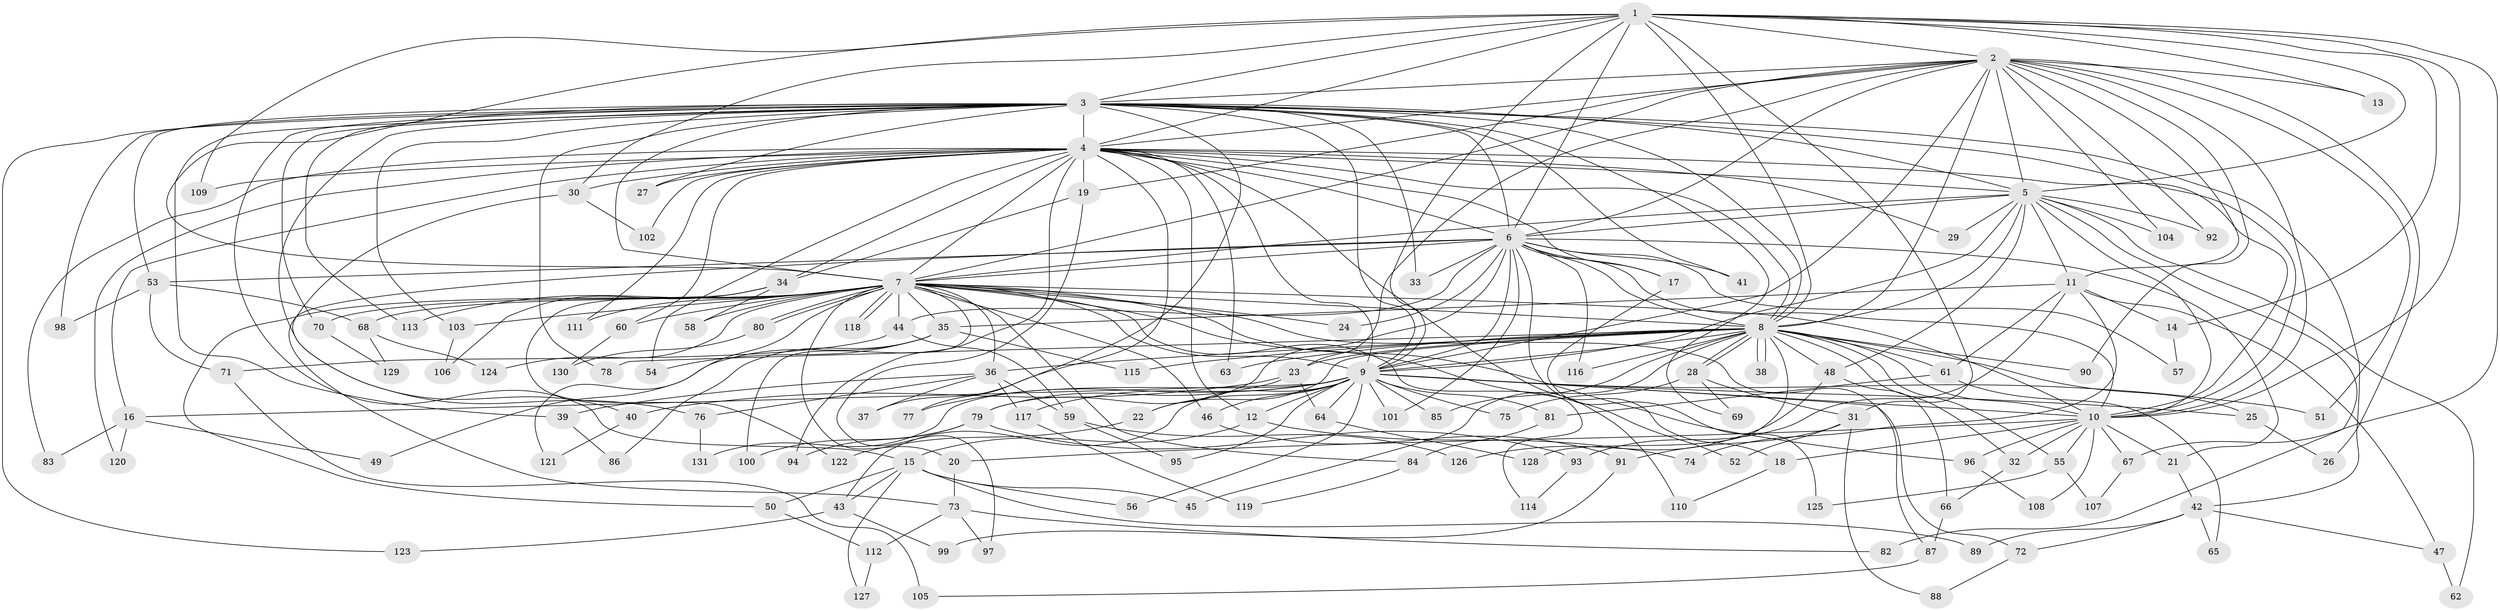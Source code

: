 // Generated by graph-tools (version 1.1) at 2025/01/03/09/25 03:01:13]
// undirected, 131 vertices, 287 edges
graph export_dot {
graph [start="1"]
  node [color=gray90,style=filled];
  1;
  2;
  3;
  4;
  5;
  6;
  7;
  8;
  9;
  10;
  11;
  12;
  13;
  14;
  15;
  16;
  17;
  18;
  19;
  20;
  21;
  22;
  23;
  24;
  25;
  26;
  27;
  28;
  29;
  30;
  31;
  32;
  33;
  34;
  35;
  36;
  37;
  38;
  39;
  40;
  41;
  42;
  43;
  44;
  45;
  46;
  47;
  48;
  49;
  50;
  51;
  52;
  53;
  54;
  55;
  56;
  57;
  58;
  59;
  60;
  61;
  62;
  63;
  64;
  65;
  66;
  67;
  68;
  69;
  70;
  71;
  72;
  73;
  74;
  75;
  76;
  77;
  78;
  79;
  80;
  81;
  82;
  83;
  84;
  85;
  86;
  87;
  88;
  89;
  90;
  91;
  92;
  93;
  94;
  95;
  96;
  97;
  98;
  99;
  100;
  101;
  102;
  103;
  104;
  105;
  106;
  107;
  108;
  109;
  110;
  111;
  112;
  113;
  114;
  115;
  116;
  117;
  118;
  119;
  120;
  121;
  122;
  123;
  124;
  125;
  126;
  127;
  128;
  129;
  130;
  131;
  1 -- 2;
  1 -- 3;
  1 -- 4;
  1 -- 5;
  1 -- 6;
  1 -- 7;
  1 -- 8;
  1 -- 9;
  1 -- 10;
  1 -- 13;
  1 -- 14;
  1 -- 30;
  1 -- 31;
  1 -- 67;
  1 -- 109;
  2 -- 3;
  2 -- 4;
  2 -- 5;
  2 -- 6;
  2 -- 7;
  2 -- 8;
  2 -- 9;
  2 -- 10;
  2 -- 11;
  2 -- 13;
  2 -- 19;
  2 -- 23;
  2 -- 26;
  2 -- 51;
  2 -- 90;
  2 -- 92;
  2 -- 104;
  3 -- 4;
  3 -- 5;
  3 -- 6;
  3 -- 7;
  3 -- 8;
  3 -- 9;
  3 -- 10;
  3 -- 15;
  3 -- 27;
  3 -- 33;
  3 -- 37;
  3 -- 39;
  3 -- 41;
  3 -- 42;
  3 -- 53;
  3 -- 69;
  3 -- 70;
  3 -- 76;
  3 -- 78;
  3 -- 98;
  3 -- 103;
  3 -- 113;
  3 -- 123;
  4 -- 5;
  4 -- 6;
  4 -- 7;
  4 -- 8;
  4 -- 9;
  4 -- 10;
  4 -- 12;
  4 -- 16;
  4 -- 17;
  4 -- 19;
  4 -- 27;
  4 -- 29;
  4 -- 30;
  4 -- 34;
  4 -- 54;
  4 -- 60;
  4 -- 63;
  4 -- 77;
  4 -- 83;
  4 -- 94;
  4 -- 102;
  4 -- 109;
  4 -- 110;
  4 -- 111;
  4 -- 120;
  5 -- 6;
  5 -- 7;
  5 -- 8;
  5 -- 9;
  5 -- 10;
  5 -- 11;
  5 -- 29;
  5 -- 48;
  5 -- 62;
  5 -- 82;
  5 -- 92;
  5 -- 104;
  6 -- 7;
  6 -- 8;
  6 -- 9;
  6 -- 10;
  6 -- 17;
  6 -- 18;
  6 -- 21;
  6 -- 24;
  6 -- 33;
  6 -- 41;
  6 -- 44;
  6 -- 53;
  6 -- 57;
  6 -- 73;
  6 -- 79;
  6 -- 101;
  6 -- 116;
  7 -- 8;
  7 -- 9;
  7 -- 10;
  7 -- 20;
  7 -- 24;
  7 -- 35;
  7 -- 36;
  7 -- 44;
  7 -- 46;
  7 -- 50;
  7 -- 52;
  7 -- 58;
  7 -- 60;
  7 -- 68;
  7 -- 70;
  7 -- 80;
  7 -- 80;
  7 -- 84;
  7 -- 87;
  7 -- 96;
  7 -- 100;
  7 -- 103;
  7 -- 111;
  7 -- 113;
  7 -- 114;
  7 -- 118;
  7 -- 118;
  7 -- 121;
  7 -- 124;
  8 -- 9;
  8 -- 10;
  8 -- 22;
  8 -- 23;
  8 -- 25;
  8 -- 28;
  8 -- 28;
  8 -- 32;
  8 -- 36;
  8 -- 38;
  8 -- 38;
  8 -- 45;
  8 -- 48;
  8 -- 55;
  8 -- 61;
  8 -- 63;
  8 -- 78;
  8 -- 85;
  8 -- 90;
  8 -- 115;
  8 -- 116;
  8 -- 128;
  9 -- 10;
  9 -- 12;
  9 -- 16;
  9 -- 22;
  9 -- 25;
  9 -- 43;
  9 -- 46;
  9 -- 51;
  9 -- 56;
  9 -- 64;
  9 -- 72;
  9 -- 75;
  9 -- 77;
  9 -- 81;
  9 -- 85;
  9 -- 95;
  9 -- 101;
  9 -- 117;
  9 -- 131;
  10 -- 18;
  10 -- 20;
  10 -- 21;
  10 -- 32;
  10 -- 55;
  10 -- 67;
  10 -- 96;
  10 -- 108;
  11 -- 14;
  11 -- 35;
  11 -- 47;
  11 -- 61;
  11 -- 74;
  11 -- 93;
  12 -- 15;
  12 -- 74;
  14 -- 57;
  15 -- 43;
  15 -- 45;
  15 -- 50;
  15 -- 56;
  15 -- 89;
  15 -- 127;
  16 -- 49;
  16 -- 83;
  16 -- 120;
  17 -- 125;
  18 -- 110;
  19 -- 34;
  19 -- 97;
  20 -- 73;
  21 -- 42;
  22 -- 122;
  23 -- 40;
  23 -- 64;
  23 -- 79;
  25 -- 26;
  28 -- 31;
  28 -- 69;
  28 -- 75;
  30 -- 40;
  30 -- 102;
  31 -- 52;
  31 -- 88;
  31 -- 91;
  32 -- 66;
  34 -- 58;
  34 -- 106;
  34 -- 122;
  35 -- 49;
  35 -- 54;
  35 -- 86;
  35 -- 115;
  36 -- 37;
  36 -- 39;
  36 -- 59;
  36 -- 76;
  36 -- 117;
  39 -- 86;
  40 -- 121;
  42 -- 47;
  42 -- 65;
  42 -- 72;
  42 -- 89;
  43 -- 99;
  43 -- 123;
  44 -- 59;
  44 -- 71;
  46 -- 91;
  47 -- 62;
  48 -- 66;
  48 -- 126;
  50 -- 112;
  53 -- 68;
  53 -- 71;
  53 -- 98;
  55 -- 107;
  55 -- 125;
  59 -- 95;
  59 -- 126;
  60 -- 130;
  61 -- 65;
  61 -- 81;
  64 -- 128;
  66 -- 87;
  67 -- 107;
  68 -- 124;
  68 -- 129;
  70 -- 129;
  71 -- 105;
  72 -- 88;
  73 -- 82;
  73 -- 97;
  73 -- 112;
  76 -- 131;
  79 -- 93;
  79 -- 94;
  79 -- 100;
  80 -- 130;
  81 -- 84;
  84 -- 119;
  87 -- 105;
  91 -- 99;
  93 -- 114;
  96 -- 108;
  103 -- 106;
  112 -- 127;
  117 -- 119;
}

